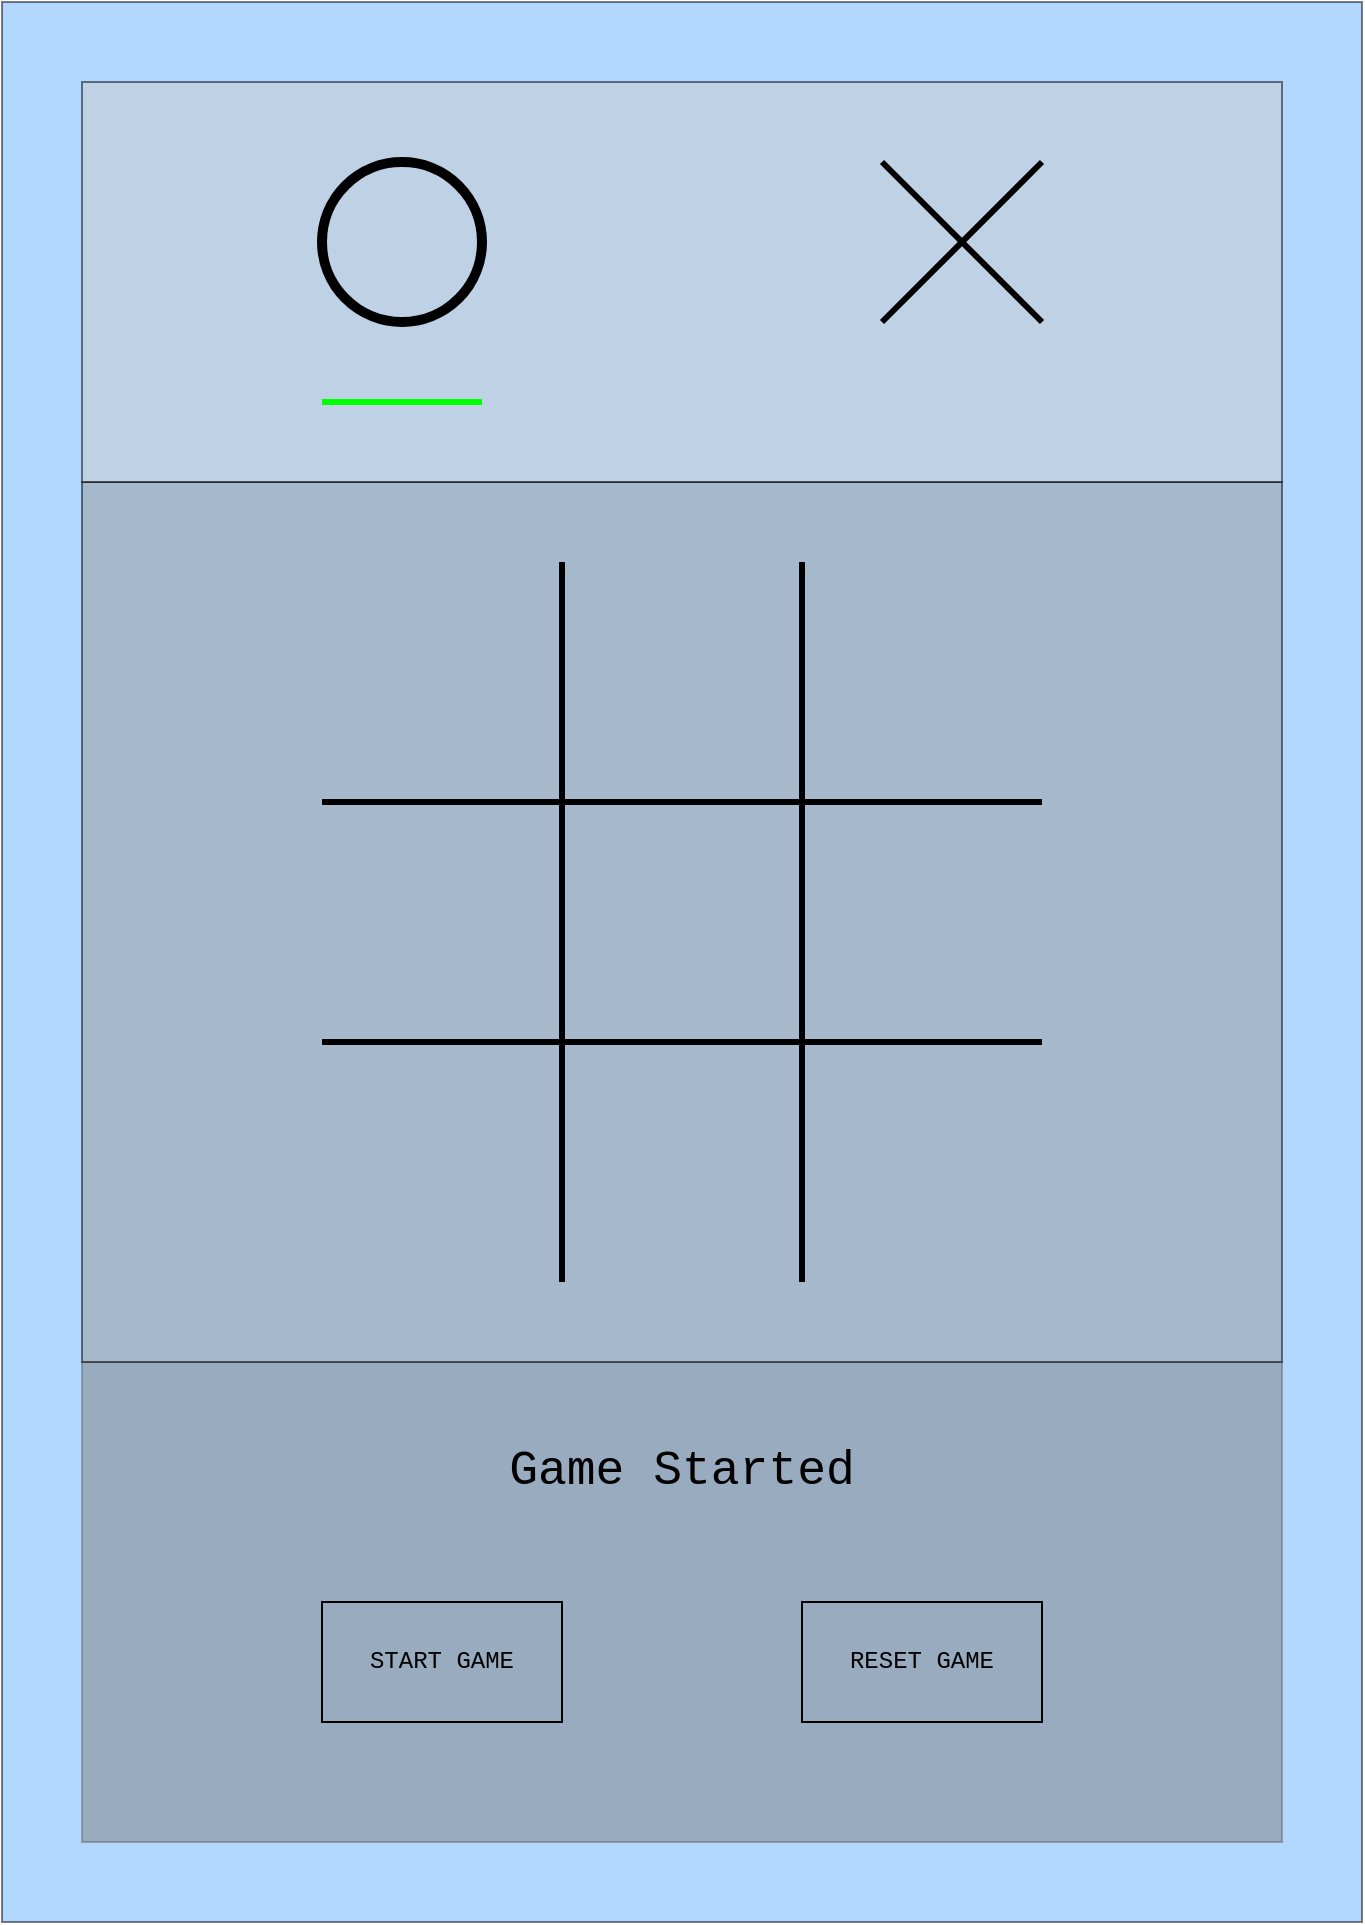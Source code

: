 <mxfile version="21.6.8" type="device">
  <diagram name="Page-1" id="Zi7R2ep28M6Ji_b3IWd0">
    <mxGraphModel dx="2049" dy="1084" grid="1" gridSize="10" guides="1" tooltips="1" connect="1" arrows="1" fold="1" page="1" pageScale="1" pageWidth="850" pageHeight="1100" math="0" shadow="0">
      <root>
        <mxCell id="0" />
        <mxCell id="1" parent="0" />
        <mxCell id="fuVy7ylBH5YS3rdbP_lV-8" value="" style="rounded=0;whiteSpace=wrap;html=1;fillColor=#66B2FF;opacity=50;" vertex="1" parent="1">
          <mxGeometry x="40" width="680" height="960" as="geometry" />
        </mxCell>
        <mxCell id="fuVy7ylBH5YS3rdbP_lV-7" value="" style="rounded=0;whiteSpace=wrap;html=1;fillColor=#808080;fontColor=#333333;strokeColor=#666666;opacity=50;" vertex="1" parent="1">
          <mxGeometry x="80" y="680" width="600" height="240" as="geometry" />
        </mxCell>
        <mxCell id="fuVy7ylBH5YS3rdbP_lV-6" value="" style="rounded=0;whiteSpace=wrap;html=1;opacity=50;fillColor=#999999;" vertex="1" parent="1">
          <mxGeometry x="80" y="240" width="600" height="440" as="geometry" />
        </mxCell>
        <mxCell id="fuVy7ylBH5YS3rdbP_lV-4" value="" style="rounded=0;whiteSpace=wrap;html=1;fillColor=#CCCCCC;opacity=50;" vertex="1" parent="1">
          <mxGeometry x="80" y="40" width="600" height="200" as="geometry" />
        </mxCell>
        <mxCell id="QSEAzz7JvtDJgoen5yMI-3" value="" style="ellipse;whiteSpace=wrap;html=1;aspect=fixed;strokeWidth=5;fillColor=none;" parent="1" vertex="1">
          <mxGeometry x="200" y="80" width="80" height="80" as="geometry" />
        </mxCell>
        <mxCell id="QSEAzz7JvtDJgoen5yMI-4" value="" style="shape=table;startSize=0;container=1;collapsible=0;childLayout=tableLayout;fontSize=16;strokeWidth=3;swimlaneLine=1;fillColor=none;swimlaneBody=1;swimlaneHead=1;horizontal=1;top=0;bottom=0;left=0;right=0;" parent="1" vertex="1">
          <mxGeometry x="200" y="280" width="360" height="360" as="geometry" />
        </mxCell>
        <mxCell id="QSEAzz7JvtDJgoen5yMI-5" value="" style="shape=tableRow;horizontal=0;startSize=0;swimlaneHead=0;swimlaneBody=0;strokeColor=inherit;top=0;left=0;bottom=0;right=0;collapsible=0;dropTarget=0;fillColor=none;points=[[0,0.5],[1,0.5]];portConstraint=eastwest;fontSize=16;" parent="QSEAzz7JvtDJgoen5yMI-4" vertex="1">
          <mxGeometry width="360" height="120" as="geometry" />
        </mxCell>
        <mxCell id="QSEAzz7JvtDJgoen5yMI-6" value="" style="shape=partialRectangle;html=1;whiteSpace=wrap;connectable=0;strokeColor=inherit;overflow=hidden;fillColor=none;top=0;left=0;bottom=0;right=0;pointerEvents=1;fontSize=16;" parent="QSEAzz7JvtDJgoen5yMI-5" vertex="1">
          <mxGeometry width="120" height="120" as="geometry">
            <mxRectangle width="120" height="120" as="alternateBounds" />
          </mxGeometry>
        </mxCell>
        <mxCell id="QSEAzz7JvtDJgoen5yMI-7" value="" style="shape=partialRectangle;html=1;whiteSpace=wrap;connectable=0;strokeColor=inherit;overflow=hidden;fillColor=none;top=0;left=0;bottom=0;right=0;pointerEvents=1;fontSize=16;" parent="QSEAzz7JvtDJgoen5yMI-5" vertex="1">
          <mxGeometry x="120" width="120" height="120" as="geometry">
            <mxRectangle width="120" height="120" as="alternateBounds" />
          </mxGeometry>
        </mxCell>
        <mxCell id="QSEAzz7JvtDJgoen5yMI-8" value="" style="shape=partialRectangle;html=1;whiteSpace=wrap;connectable=0;strokeColor=inherit;overflow=hidden;fillColor=none;top=0;left=0;bottom=0;right=0;pointerEvents=1;fontSize=16;" parent="QSEAzz7JvtDJgoen5yMI-5" vertex="1">
          <mxGeometry x="240" width="120" height="120" as="geometry">
            <mxRectangle width="120" height="120" as="alternateBounds" />
          </mxGeometry>
        </mxCell>
        <mxCell id="QSEAzz7JvtDJgoen5yMI-9" value="" style="shape=tableRow;horizontal=0;startSize=0;swimlaneHead=0;swimlaneBody=0;strokeColor=inherit;top=0;left=0;bottom=0;right=0;collapsible=0;dropTarget=0;fillColor=none;points=[[0,0.5],[1,0.5]];portConstraint=eastwest;fontSize=16;" parent="QSEAzz7JvtDJgoen5yMI-4" vertex="1">
          <mxGeometry y="120" width="360" height="120" as="geometry" />
        </mxCell>
        <mxCell id="QSEAzz7JvtDJgoen5yMI-10" value="" style="shape=partialRectangle;html=1;whiteSpace=wrap;connectable=0;strokeColor=inherit;overflow=hidden;fillColor=none;top=0;left=0;bottom=0;right=0;pointerEvents=1;fontSize=16;" parent="QSEAzz7JvtDJgoen5yMI-9" vertex="1">
          <mxGeometry width="120" height="120" as="geometry">
            <mxRectangle width="120" height="120" as="alternateBounds" />
          </mxGeometry>
        </mxCell>
        <mxCell id="QSEAzz7JvtDJgoen5yMI-11" value="" style="shape=partialRectangle;html=1;whiteSpace=wrap;connectable=0;strokeColor=inherit;overflow=hidden;fillColor=none;top=0;left=0;bottom=0;right=0;pointerEvents=1;fontSize=16;" parent="QSEAzz7JvtDJgoen5yMI-9" vertex="1">
          <mxGeometry x="120" width="120" height="120" as="geometry">
            <mxRectangle width="120" height="120" as="alternateBounds" />
          </mxGeometry>
        </mxCell>
        <mxCell id="QSEAzz7JvtDJgoen5yMI-12" value="" style="shape=partialRectangle;html=1;whiteSpace=wrap;connectable=0;strokeColor=inherit;overflow=hidden;fillColor=none;top=0;left=0;bottom=0;right=0;pointerEvents=1;fontSize=16;" parent="QSEAzz7JvtDJgoen5yMI-9" vertex="1">
          <mxGeometry x="240" width="120" height="120" as="geometry">
            <mxRectangle width="120" height="120" as="alternateBounds" />
          </mxGeometry>
        </mxCell>
        <mxCell id="QSEAzz7JvtDJgoen5yMI-13" value="" style="shape=tableRow;horizontal=0;startSize=0;swimlaneHead=0;swimlaneBody=0;strokeColor=inherit;top=0;left=0;bottom=0;right=0;collapsible=0;dropTarget=0;fillColor=none;points=[[0,0.5],[1,0.5]];portConstraint=eastwest;fontSize=16;" parent="QSEAzz7JvtDJgoen5yMI-4" vertex="1">
          <mxGeometry y="240" width="360" height="120" as="geometry" />
        </mxCell>
        <mxCell id="QSEAzz7JvtDJgoen5yMI-14" value="" style="shape=partialRectangle;html=1;whiteSpace=wrap;connectable=0;strokeColor=inherit;overflow=hidden;fillColor=none;top=0;left=0;bottom=0;right=0;pointerEvents=1;fontSize=16;" parent="QSEAzz7JvtDJgoen5yMI-13" vertex="1">
          <mxGeometry width="120" height="120" as="geometry">
            <mxRectangle width="120" height="120" as="alternateBounds" />
          </mxGeometry>
        </mxCell>
        <mxCell id="QSEAzz7JvtDJgoen5yMI-15" value="" style="shape=partialRectangle;html=1;whiteSpace=wrap;connectable=0;strokeColor=inherit;overflow=hidden;fillColor=none;top=0;left=0;bottom=0;right=0;pointerEvents=1;fontSize=16;" parent="QSEAzz7JvtDJgoen5yMI-13" vertex="1">
          <mxGeometry x="120" width="120" height="120" as="geometry">
            <mxRectangle width="120" height="120" as="alternateBounds" />
          </mxGeometry>
        </mxCell>
        <mxCell id="QSEAzz7JvtDJgoen5yMI-16" value="" style="shape=partialRectangle;html=1;whiteSpace=wrap;connectable=0;strokeColor=inherit;overflow=hidden;fillColor=none;top=0;left=0;bottom=0;right=0;pointerEvents=1;fontSize=16;" parent="QSEAzz7JvtDJgoen5yMI-13" vertex="1">
          <mxGeometry x="240" width="120" height="120" as="geometry">
            <mxRectangle width="120" height="120" as="alternateBounds" />
          </mxGeometry>
        </mxCell>
        <mxCell id="QSEAzz7JvtDJgoen5yMI-17" value="" style="endArrow=none;html=1;rounded=0;strokeWidth=3;" parent="1" edge="1">
          <mxGeometry width="50" height="50" relative="1" as="geometry">
            <mxPoint x="480" y="160" as="sourcePoint" />
            <mxPoint x="560" y="80" as="targetPoint" />
          </mxGeometry>
        </mxCell>
        <mxCell id="QSEAzz7JvtDJgoen5yMI-18" value="" style="endArrow=none;html=1;rounded=0;strokeWidth=3;" parent="1" edge="1">
          <mxGeometry width="50" height="50" relative="1" as="geometry">
            <mxPoint x="480" y="80" as="sourcePoint" />
            <mxPoint x="560" y="160" as="targetPoint" />
          </mxGeometry>
        </mxCell>
        <mxCell id="QSEAzz7JvtDJgoen5yMI-19" value="" style="endArrow=none;html=1;rounded=0;strokeWidth=3;strokeColor=#00FF00;" parent="1" edge="1">
          <mxGeometry width="50" height="50" relative="1" as="geometry">
            <mxPoint x="200" y="200" as="sourcePoint" />
            <mxPoint x="280" y="200" as="targetPoint" />
          </mxGeometry>
        </mxCell>
        <mxCell id="fuVy7ylBH5YS3rdbP_lV-1" value="START GAME" style="rounded=0;whiteSpace=wrap;html=1;fillColor=none;fontFamily=Courier New;" vertex="1" parent="1">
          <mxGeometry x="200" y="800" width="120" height="60" as="geometry" />
        </mxCell>
        <mxCell id="fuVy7ylBH5YS3rdbP_lV-2" value="RESET GAME" style="rounded=0;whiteSpace=wrap;html=1;fillColor=none;fontFamily=Courier New;" vertex="1" parent="1">
          <mxGeometry x="440" y="800" width="120" height="60" as="geometry" />
        </mxCell>
        <mxCell id="fuVy7ylBH5YS3rdbP_lV-3" value="Game Started" style="text;html=1;strokeColor=none;fillColor=none;align=center;verticalAlign=middle;whiteSpace=wrap;rounded=0;fontFamily=Courier New;fontSize=24;" vertex="1" parent="1">
          <mxGeometry x="240" y="720" width="280" height="30" as="geometry" />
        </mxCell>
      </root>
    </mxGraphModel>
  </diagram>
</mxfile>
